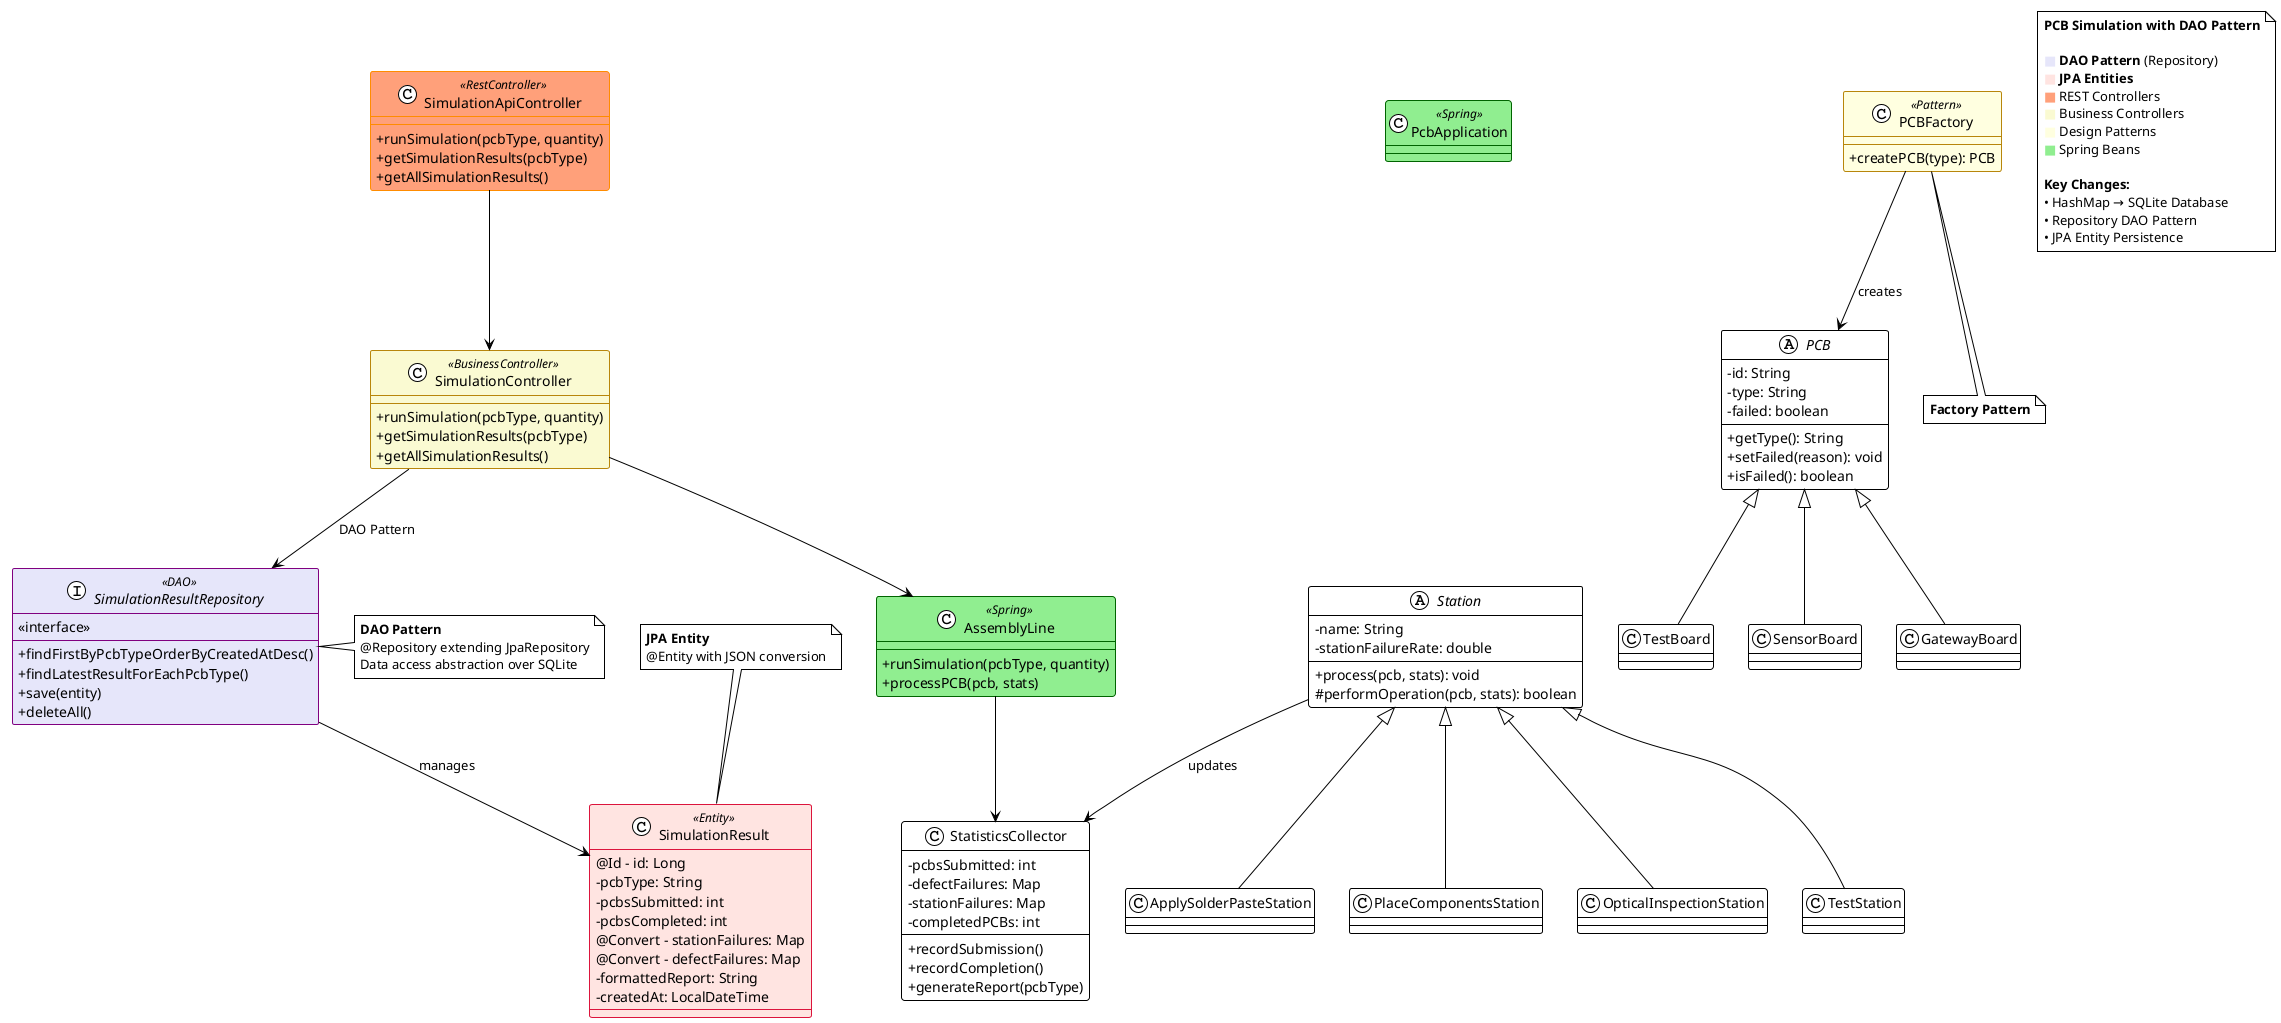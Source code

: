 @startuml PCB_Assembly_Simulation_DAO

!theme plain
skinparam classAttributeIconSize 0
skinparam direction top to bottom
skinparam packageStyle rectangle
skinparam class {
    BackgroundColor<<RestController>> LightSalmon
    BorderColor<<RestController>> DarkOrange
    BackgroundColor<<BusinessController>> LightGoldenRodYellow
    BorderColor<<BusinessController>> DarkGoldenRod
    BackgroundColor<<Spring>> LightGreen
    BorderColor<<Spring>> DarkGreen
    BackgroundColor<<Pattern>> LightYellow
    BorderColor<<Pattern>> DarkGoldenRod
    BackgroundColor<<DAO>> Lavender
    BorderColor<<DAO>> Purple
    BackgroundColor<<Entity>> MistyRose
    BorderColor<<Entity>> Crimson
}

class PcbApplication <<Spring>>

class SimulationApiController <<RestController>> {
    + runSimulation(pcbType, quantity)
    + getSimulationResults(pcbType)
    + getAllSimulationResults()
}

class SimulationController <<BusinessController>> {
    + runSimulation(pcbType, quantity)
    + getSimulationResults(pcbType)
    + getAllSimulationResults()
}

interface SimulationResultRepository <<DAO>> {
    <<interface>>
    + findFirstByPcbTypeOrderByCreatedAtDesc()
    + findLatestResultForEachPcbType()
    + save(entity)
    + deleteAll()
}

class SimulationResult <<Entity>> {
    @Id - id: Long
    - pcbType: String
    - pcbsSubmitted: int
    - pcbsCompleted: int
    @Convert - stationFailures: Map
    @Convert - defectFailures: Map
    - formattedReport: String
    - createdAt: LocalDateTime
}

class AssemblyLine <<Spring>> {
    + runSimulation(pcbType, quantity)
    + processPCB(pcb, stats)
}

class StatisticsCollector {
    - pcbsSubmitted: int
    - defectFailures: Map
    - stationFailures: Map
    - completedPCBs: int
    + recordSubmission()
    + recordCompletion()
    + generateReport(pcbType)
}

class PCBFactory <<Pattern>> {
    + createPCB(type): PCB
}

abstract class PCB {
    - id: String
    - type: String
    - failed: boolean
    + getType(): String
    + setFailed(reason): void
    + isFailed(): boolean
}

abstract class Station {
    - name: String
    - stationFailureRate: double
    + process(pcb, stats): void
    # performOperation(pcb, stats): boolean
}

class TestBoard
class SensorBoard  
class GatewayBoard

class ApplySolderPasteStation
class PlaceComponentsStation
class OpticalInspectionStation
class TestStation

' Key Relationships
PCB <|-- TestBoard
PCB <|-- SensorBoard
PCB <|-- GatewayBoard

Station <|-- ApplySolderPasteStation
Station <|-- PlaceComponentsStation
Station <|-- OpticalInspectionStation
Station <|-- TestStation

' Main Flow
SimulationApiController --> SimulationController
SimulationController --> SimulationResultRepository : DAO Pattern
SimulationController --> AssemblyLine
SimulationResultRepository --> SimulationResult : manages
AssemblyLine --> StatisticsCollector
PCBFactory --> PCB : creates
Station --> StatisticsCollector : updates

' Notes
note right of SimulationResultRepository
**DAO Pattern**
@Repository extending JpaRepository
Data access abstraction over SQLite
end note

note top of SimulationResult
**JPA Entity**
@Entity with JSON conversion
end note

note bottom of PCBFactory
**Factory Pattern**
end note

note as Legend
<b>PCB Simulation with DAO Pattern</b>

<color:Lavender>■</color> **DAO Pattern** (Repository)
<color:MistyRose>■</color> **JPA Entities**
<color:LightSalmon>■</color> REST Controllers
<color:LightGoldenRodYellow>■</color> Business Controllers
<color:LightYellow>■</color> Design Patterns
<color:LightGreen>■</color> Spring Beans

**Key Changes:**
• HashMap → SQLite Database
• Repository DAO Pattern
• JPA Entity Persistence
end note

@enduml